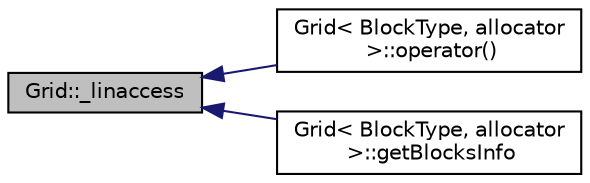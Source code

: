 digraph "Grid::_linaccess"
{
  edge [fontname="Helvetica",fontsize="10",labelfontname="Helvetica",labelfontsize="10"];
  node [fontname="Helvetica",fontsize="10",shape=record];
  rankdir="LR";
  Node1 [label="Grid::_linaccess",height=0.2,width=0.4,color="black", fillcolor="grey75", style="filled", fontcolor="black"];
  Node1 -> Node2 [dir="back",color="midnightblue",fontsize="10",style="solid",fontname="Helvetica"];
  Node2 [label="Grid\< BlockType, allocator\l \>::operator()",height=0.2,width=0.4,color="black", fillcolor="white", style="filled",URL="$class_grid.html#a04a6717ea6f8eb51607eaeaba2127055"];
  Node1 -> Node3 [dir="back",color="midnightblue",fontsize="10",style="solid",fontname="Helvetica"];
  Node3 [label="Grid\< BlockType, allocator\l \>::getBlocksInfo",height=0.2,width=0.4,color="black", fillcolor="white", style="filled",URL="$class_grid.html#a39aa8cb7fad1abcfe40fdd77d9b72d8a"];
}
